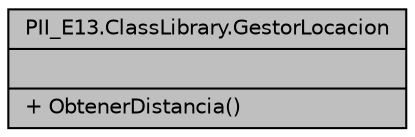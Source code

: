 digraph "PII_E13.ClassLibrary.GestorLocacion"
{
 // INTERACTIVE_SVG=YES
 // LATEX_PDF_SIZE
  edge [fontname="Helvetica",fontsize="10",labelfontname="Helvetica",labelfontsize="10"];
  node [fontname="Helvetica",fontsize="10",shape=record];
  Node1 [label="{PII_E13.ClassLibrary.GestorLocacion\n||+ ObtenerDistancia()\l}",height=0.2,width=0.4,color="black", fillcolor="grey75", style="filled", fontcolor="black",tooltip="Patrones y principios utilizados en esta clase: Expert conocer la informacion de las ubicaciones a la..."];
}
